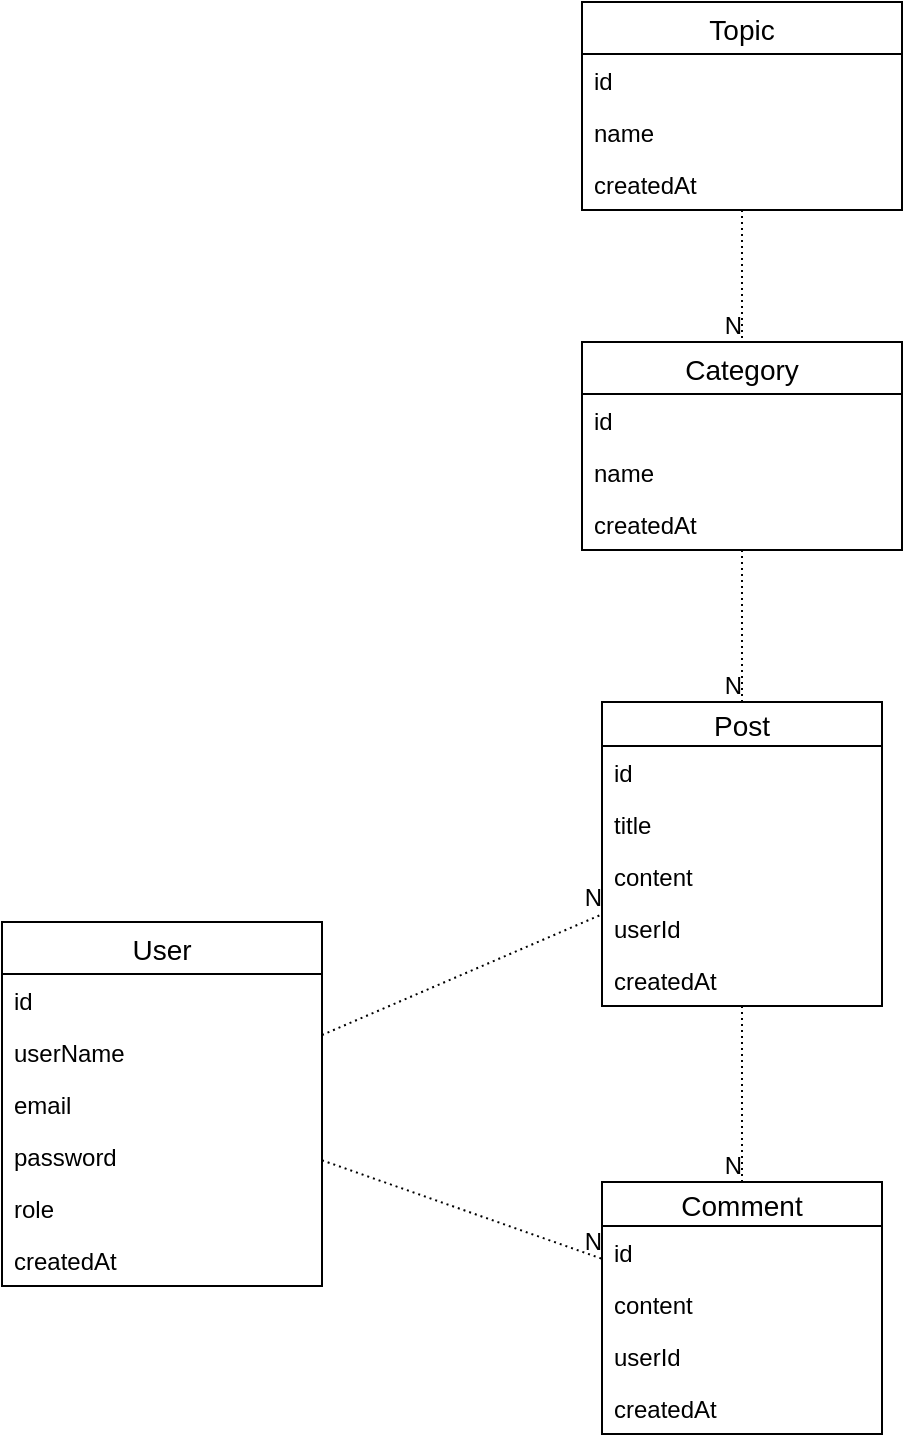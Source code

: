<mxfile version="13.0.9"><diagram id="wSJU19Csat2treMzRrUS" name="Page-1"><mxGraphModel dx="2595" dy="2537" grid="1" gridSize="10" guides="1" tooltips="1" connect="1" arrows="1" fold="1" page="1" pageScale="1" pageWidth="827" pageHeight="1169" math="0" shadow="0"><root><mxCell id="0"/><mxCell id="1" parent="0"/><mxCell id="mXL8sirFbAo5F2rj7LvJ-50" value="Topic" style="swimlane;fontStyle=0;childLayout=stackLayout;horizontal=1;startSize=26;horizontalStack=0;resizeParent=1;resizeParentMax=0;resizeLast=0;collapsible=1;marginBottom=0;align=center;fontSize=14;" vertex="1" parent="1"><mxGeometry x="370" y="-30" width="160" height="104" as="geometry"/></mxCell><mxCell id="mXL8sirFbAo5F2rj7LvJ-51" value="id" style="text;strokeColor=none;fillColor=none;spacingLeft=4;spacingRight=4;overflow=hidden;rotatable=0;points=[[0,0.5],[1,0.5]];portConstraint=eastwest;fontSize=12;" vertex="1" parent="mXL8sirFbAo5F2rj7LvJ-50"><mxGeometry y="26" width="160" height="26" as="geometry"/></mxCell><mxCell id="mXL8sirFbAo5F2rj7LvJ-52" value="name" style="text;strokeColor=none;fillColor=none;spacingLeft=4;spacingRight=4;overflow=hidden;rotatable=0;points=[[0,0.5],[1,0.5]];portConstraint=eastwest;fontSize=12;" vertex="1" parent="mXL8sirFbAo5F2rj7LvJ-50"><mxGeometry y="52" width="160" height="26" as="geometry"/></mxCell><mxCell id="mXL8sirFbAo5F2rj7LvJ-53" value="createdAt" style="text;strokeColor=none;fillColor=none;spacingLeft=4;spacingRight=4;overflow=hidden;rotatable=0;points=[[0,0.5],[1,0.5]];portConstraint=eastwest;fontSize=12;" vertex="1" parent="mXL8sirFbAo5F2rj7LvJ-50"><mxGeometry y="78" width="160" height="26" as="geometry"/></mxCell><mxCell id="mXL8sirFbAo5F2rj7LvJ-7" value="Comment" style="swimlane;fontStyle=0;childLayout=stackLayout;horizontal=1;startSize=22;horizontalStack=0;resizeParent=1;resizeParentMax=0;resizeLast=0;collapsible=1;marginBottom=0;align=center;fontSize=14;" vertex="1" parent="1"><mxGeometry x="380" y="560" width="140" height="126" as="geometry"/></mxCell><mxCell id="mXL8sirFbAo5F2rj7LvJ-8" value="id" style="text;strokeColor=none;fillColor=none;spacingLeft=4;spacingRight=4;overflow=hidden;rotatable=0;points=[[0,0.5],[1,0.5]];portConstraint=eastwest;fontSize=12;" vertex="1" parent="mXL8sirFbAo5F2rj7LvJ-7"><mxGeometry y="22" width="140" height="26" as="geometry"/></mxCell><mxCell id="mXL8sirFbAo5F2rj7LvJ-10" value="content" style="text;strokeColor=none;fillColor=none;spacingLeft=4;spacingRight=4;overflow=hidden;rotatable=0;points=[[0,0.5],[1,0.5]];portConstraint=eastwest;fontSize=12;" vertex="1" parent="mXL8sirFbAo5F2rj7LvJ-7"><mxGeometry y="48" width="140" height="26" as="geometry"/></mxCell><mxCell id="mXL8sirFbAo5F2rj7LvJ-11" value="userId" style="text;strokeColor=none;fillColor=none;spacingLeft=4;spacingRight=4;overflow=hidden;rotatable=0;points=[[0,0.5],[1,0.5]];portConstraint=eastwest;fontSize=12;" vertex="1" parent="mXL8sirFbAo5F2rj7LvJ-7"><mxGeometry y="74" width="140" height="26" as="geometry"/></mxCell><mxCell id="mXL8sirFbAo5F2rj7LvJ-14" value="createdAt" style="text;strokeColor=none;fillColor=none;spacingLeft=4;spacingRight=4;overflow=hidden;rotatable=0;points=[[0,0.5],[1,0.5]];portConstraint=eastwest;fontSize=12;" vertex="1" parent="mXL8sirFbAo5F2rj7LvJ-7"><mxGeometry y="100" width="140" height="26" as="geometry"/></mxCell><mxCell id="mXL8sirFbAo5F2rj7LvJ-2" value="Post" style="swimlane;fontStyle=0;childLayout=stackLayout;horizontal=1;startSize=22;horizontalStack=0;resizeParent=1;resizeParentMax=0;resizeLast=0;collapsible=1;marginBottom=0;align=center;fontSize=14;" vertex="1" parent="1"><mxGeometry x="380" y="320" width="140" height="152" as="geometry"/></mxCell><mxCell id="mXL8sirFbAo5F2rj7LvJ-3" value="id" style="text;strokeColor=none;fillColor=none;spacingLeft=4;spacingRight=4;overflow=hidden;rotatable=0;points=[[0,0.5],[1,0.5]];portConstraint=eastwest;fontSize=12;" vertex="1" parent="mXL8sirFbAo5F2rj7LvJ-2"><mxGeometry y="22" width="140" height="26" as="geometry"/></mxCell><mxCell id="mXL8sirFbAo5F2rj7LvJ-4" value="title" style="text;strokeColor=none;fillColor=none;spacingLeft=4;spacingRight=4;overflow=hidden;rotatable=0;points=[[0,0.5],[1,0.5]];portConstraint=eastwest;fontSize=12;" vertex="1" parent="mXL8sirFbAo5F2rj7LvJ-2"><mxGeometry y="48" width="140" height="26" as="geometry"/></mxCell><mxCell id="mXL8sirFbAo5F2rj7LvJ-5" value="content" style="text;strokeColor=none;fillColor=none;spacingLeft=4;spacingRight=4;overflow=hidden;rotatable=0;points=[[0,0.5],[1,0.5]];portConstraint=eastwest;fontSize=12;" vertex="1" parent="mXL8sirFbAo5F2rj7LvJ-2"><mxGeometry y="74" width="140" height="26" as="geometry"/></mxCell><mxCell id="mXL8sirFbAo5F2rj7LvJ-12" value="userId" style="text;strokeColor=none;fillColor=none;spacingLeft=4;spacingRight=4;overflow=hidden;rotatable=0;points=[[0,0.5],[1,0.5]];portConstraint=eastwest;fontSize=12;" vertex="1" parent="mXL8sirFbAo5F2rj7LvJ-2"><mxGeometry y="100" width="140" height="26" as="geometry"/></mxCell><mxCell id="mXL8sirFbAo5F2rj7LvJ-16" value="createdAt" style="text;strokeColor=none;fillColor=none;spacingLeft=4;spacingRight=4;overflow=hidden;rotatable=0;points=[[0,0.5],[1,0.5]];portConstraint=eastwest;fontSize=12;" vertex="1" parent="mXL8sirFbAo5F2rj7LvJ-2"><mxGeometry y="126" width="140" height="26" as="geometry"/></mxCell><mxCell id="mXL8sirFbAo5F2rj7LvJ-17" value="" style="endArrow=none;html=1;rounded=0;dashed=1;dashPattern=1 2;" edge="1" parent="1" source="mXL8sirFbAo5F2rj7LvJ-2" target="mXL8sirFbAo5F2rj7LvJ-7"><mxGeometry relative="1" as="geometry"><mxPoint x="180" y="500" as="sourcePoint"/><mxPoint x="340" y="500" as="targetPoint"/></mxGeometry></mxCell><mxCell id="mXL8sirFbAo5F2rj7LvJ-18" value="N" style="resizable=0;html=1;align=right;verticalAlign=bottom;" connectable="0" vertex="1" parent="mXL8sirFbAo5F2rj7LvJ-17"><mxGeometry x="1" relative="1" as="geometry"/></mxCell><mxCell id="mXL8sirFbAo5F2rj7LvJ-30" value="User" style="swimlane;fontStyle=0;childLayout=stackLayout;horizontal=1;startSize=26;horizontalStack=0;resizeParent=1;resizeParentMax=0;resizeLast=0;collapsible=1;marginBottom=0;align=center;fontSize=14;" vertex="1" parent="1"><mxGeometry x="80" y="430" width="160" height="182" as="geometry"/></mxCell><mxCell id="mXL8sirFbAo5F2rj7LvJ-31" value="id" style="text;strokeColor=none;fillColor=none;spacingLeft=4;spacingRight=4;overflow=hidden;rotatable=0;points=[[0,0.5],[1,0.5]];portConstraint=eastwest;fontSize=12;" vertex="1" parent="mXL8sirFbAo5F2rj7LvJ-30"><mxGeometry y="26" width="160" height="26" as="geometry"/></mxCell><mxCell id="mXL8sirFbAo5F2rj7LvJ-32" value="userName" style="text;strokeColor=none;fillColor=none;spacingLeft=4;spacingRight=4;overflow=hidden;rotatable=0;points=[[0,0.5],[1,0.5]];portConstraint=eastwest;fontSize=12;" vertex="1" parent="mXL8sirFbAo5F2rj7LvJ-30"><mxGeometry y="52" width="160" height="26" as="geometry"/></mxCell><mxCell id="mXL8sirFbAo5F2rj7LvJ-33" value="email" style="text;strokeColor=none;fillColor=none;spacingLeft=4;spacingRight=4;overflow=hidden;rotatable=0;points=[[0,0.5],[1,0.5]];portConstraint=eastwest;fontSize=12;" vertex="1" parent="mXL8sirFbAo5F2rj7LvJ-30"><mxGeometry y="78" width="160" height="26" as="geometry"/></mxCell><mxCell id="mXL8sirFbAo5F2rj7LvJ-38" value="password" style="text;strokeColor=none;fillColor=none;spacingLeft=4;spacingRight=4;overflow=hidden;rotatable=0;points=[[0,0.5],[1,0.5]];portConstraint=eastwest;fontSize=12;" vertex="1" parent="mXL8sirFbAo5F2rj7LvJ-30"><mxGeometry y="104" width="160" height="26" as="geometry"/></mxCell><mxCell id="mXL8sirFbAo5F2rj7LvJ-39" value="role" style="text;strokeColor=none;fillColor=none;spacingLeft=4;spacingRight=4;overflow=hidden;rotatable=0;points=[[0,0.5],[1,0.5]];portConstraint=eastwest;fontSize=12;" vertex="1" parent="mXL8sirFbAo5F2rj7LvJ-30"><mxGeometry y="130" width="160" height="26" as="geometry"/></mxCell><mxCell id="mXL8sirFbAo5F2rj7LvJ-57" value="createdAt" style="text;strokeColor=none;fillColor=none;spacingLeft=4;spacingRight=4;overflow=hidden;rotatable=0;points=[[0,0.5],[1,0.5]];portConstraint=eastwest;fontSize=12;" vertex="1" parent="mXL8sirFbAo5F2rj7LvJ-30"><mxGeometry y="156" width="160" height="26" as="geometry"/></mxCell><mxCell id="mXL8sirFbAo5F2rj7LvJ-40" value="" style="endArrow=none;html=1;rounded=0;dashed=1;dashPattern=1 2;" edge="1" parent="1" source="mXL8sirFbAo5F2rj7LvJ-30" target="mXL8sirFbAo5F2rj7LvJ-7"><mxGeometry relative="1" as="geometry"><mxPoint x="250" y="520" as="sourcePoint"/><mxPoint x="410" y="520" as="targetPoint"/></mxGeometry></mxCell><mxCell id="mXL8sirFbAo5F2rj7LvJ-41" value="N" style="resizable=0;html=1;align=right;verticalAlign=bottom;" connectable="0" vertex="1" parent="mXL8sirFbAo5F2rj7LvJ-40"><mxGeometry x="1" relative="1" as="geometry"/></mxCell><mxCell id="mXL8sirFbAo5F2rj7LvJ-42" value="" style="endArrow=none;html=1;rounded=0;dashed=1;dashPattern=1 2;" edge="1" parent="1" source="mXL8sirFbAo5F2rj7LvJ-30" target="mXL8sirFbAo5F2rj7LvJ-2"><mxGeometry relative="1" as="geometry"><mxPoint x="220" y="360" as="sourcePoint"/><mxPoint x="380" y="360" as="targetPoint"/></mxGeometry></mxCell><mxCell id="mXL8sirFbAo5F2rj7LvJ-43" value="N" style="resizable=0;html=1;align=right;verticalAlign=bottom;" connectable="0" vertex="1" parent="mXL8sirFbAo5F2rj7LvJ-42"><mxGeometry x="1" relative="1" as="geometry"/></mxCell><mxCell id="mXL8sirFbAo5F2rj7LvJ-48" value="" style="endArrow=none;html=1;rounded=0;dashed=1;dashPattern=1 2;" edge="1" parent="1" source="mXL8sirFbAo5F2rj7LvJ-44" target="mXL8sirFbAo5F2rj7LvJ-2"><mxGeometry relative="1" as="geometry"><mxPoint x="240" y="260" as="sourcePoint"/><mxPoint x="400" y="260" as="targetPoint"/></mxGeometry></mxCell><mxCell id="mXL8sirFbAo5F2rj7LvJ-49" value="N" style="resizable=0;html=1;align=right;verticalAlign=bottom;" connectable="0" vertex="1" parent="mXL8sirFbAo5F2rj7LvJ-48"><mxGeometry x="1" relative="1" as="geometry"/></mxCell><mxCell id="mXL8sirFbAo5F2rj7LvJ-44" value="Category" style="swimlane;fontStyle=0;childLayout=stackLayout;horizontal=1;startSize=26;horizontalStack=0;resizeParent=1;resizeParentMax=0;resizeLast=0;collapsible=1;marginBottom=0;align=center;fontSize=14;" vertex="1" parent="1"><mxGeometry x="370" y="140" width="160" height="104" as="geometry"/></mxCell><mxCell id="mXL8sirFbAo5F2rj7LvJ-45" value="id" style="text;strokeColor=none;fillColor=none;spacingLeft=4;spacingRight=4;overflow=hidden;rotatable=0;points=[[0,0.5],[1,0.5]];portConstraint=eastwest;fontSize=12;" vertex="1" parent="mXL8sirFbAo5F2rj7LvJ-44"><mxGeometry y="26" width="160" height="26" as="geometry"/></mxCell><mxCell id="mXL8sirFbAo5F2rj7LvJ-46" value="name" style="text;strokeColor=none;fillColor=none;spacingLeft=4;spacingRight=4;overflow=hidden;rotatable=0;points=[[0,0.5],[1,0.5]];portConstraint=eastwest;fontSize=12;" vertex="1" parent="mXL8sirFbAo5F2rj7LvJ-44"><mxGeometry y="52" width="160" height="26" as="geometry"/></mxCell><mxCell id="mXL8sirFbAo5F2rj7LvJ-47" value="createdAt" style="text;strokeColor=none;fillColor=none;spacingLeft=4;spacingRight=4;overflow=hidden;rotatable=0;points=[[0,0.5],[1,0.5]];portConstraint=eastwest;fontSize=12;" vertex="1" parent="mXL8sirFbAo5F2rj7LvJ-44"><mxGeometry y="78" width="160" height="26" as="geometry"/></mxCell><mxCell id="mXL8sirFbAo5F2rj7LvJ-54" value="" style="endArrow=none;html=1;rounded=0;dashed=1;dashPattern=1 2;" edge="1" parent="1" source="mXL8sirFbAo5F2rj7LvJ-50" target="mXL8sirFbAo5F2rj7LvJ-44"><mxGeometry relative="1" as="geometry"><mxPoint x="70" y="110" as="sourcePoint"/><mxPoint x="230" y="110" as="targetPoint"/></mxGeometry></mxCell><mxCell id="mXL8sirFbAo5F2rj7LvJ-55" value="N" style="resizable=0;html=1;align=right;verticalAlign=bottom;" connectable="0" vertex="1" parent="mXL8sirFbAo5F2rj7LvJ-54"><mxGeometry x="1" relative="1" as="geometry"/></mxCell></root></mxGraphModel></diagram></mxfile>